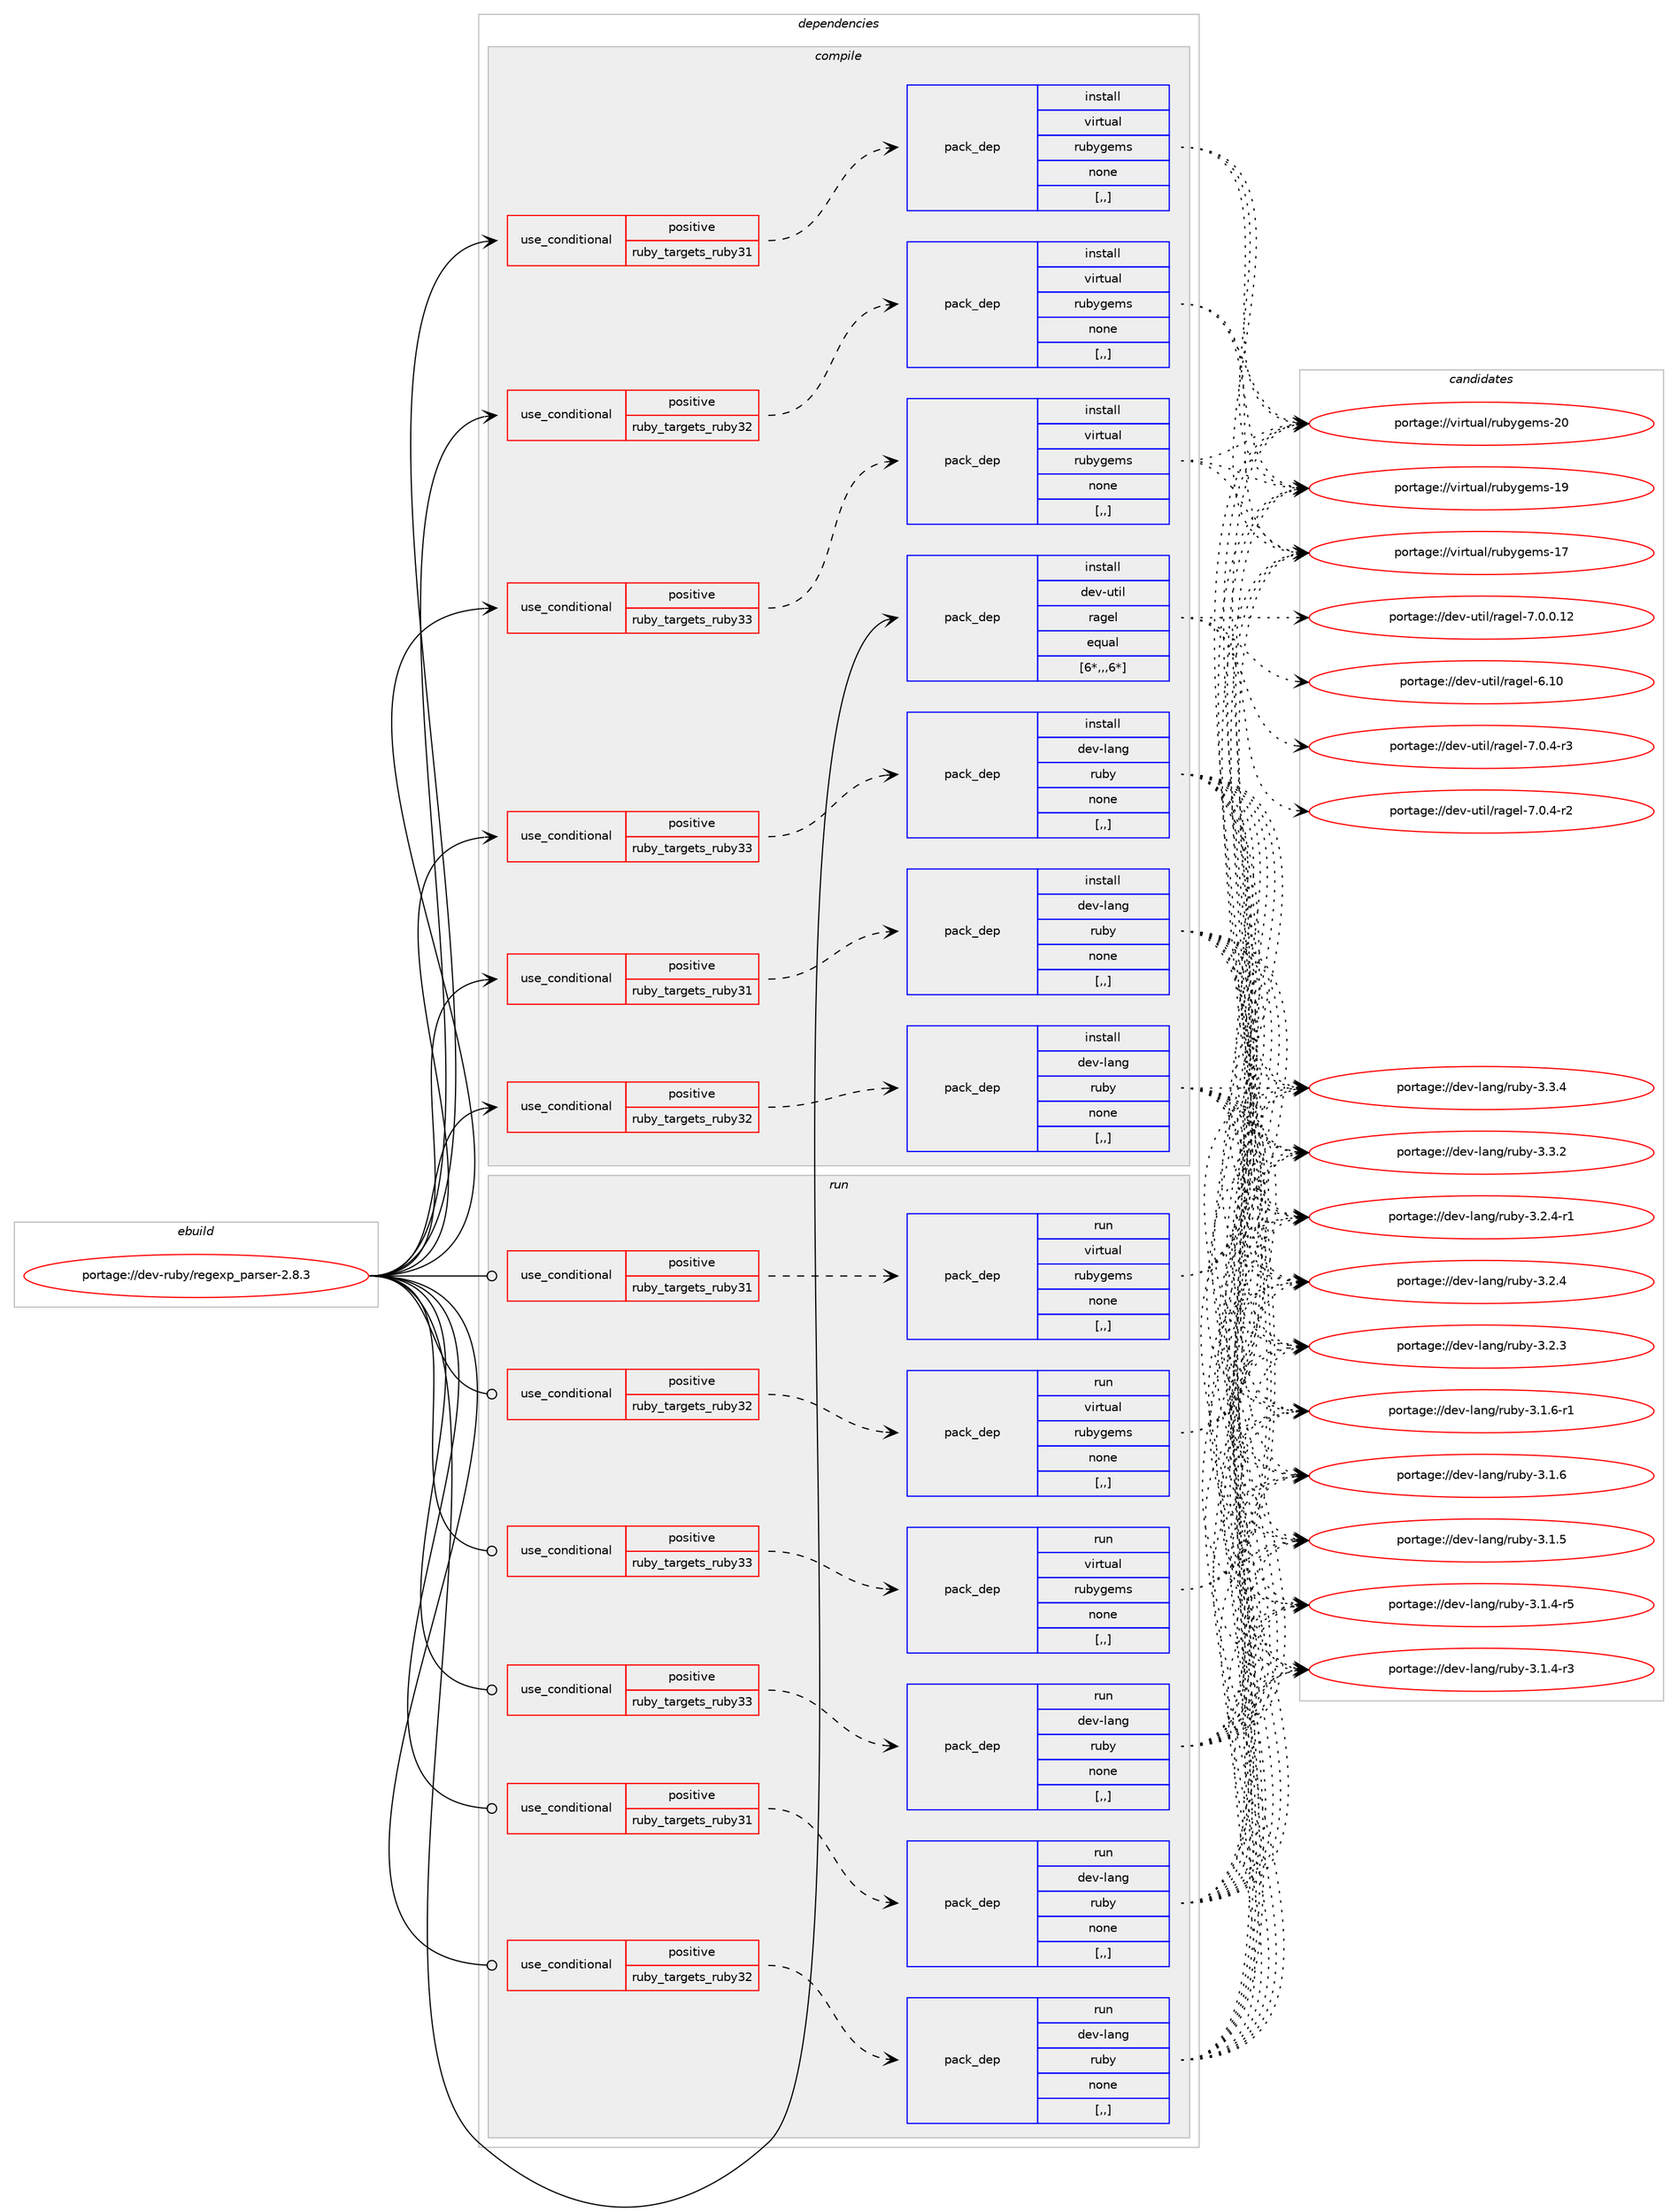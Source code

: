 digraph prolog {

# *************
# Graph options
# *************

newrank=true;
concentrate=true;
compound=true;
graph [rankdir=LR,fontname=Helvetica,fontsize=10,ranksep=1.5];#, ranksep=2.5, nodesep=0.2];
edge  [arrowhead=vee];
node  [fontname=Helvetica,fontsize=10];

# **********
# The ebuild
# **********

subgraph cluster_leftcol {
color=gray;
label=<<i>ebuild</i>>;
id [label="portage://dev-ruby/regexp_parser-2.8.3", color=red, width=4, href="../dev-ruby/regexp_parser-2.8.3.svg"];
}

# ****************
# The dependencies
# ****************

subgraph cluster_midcol {
color=gray;
label=<<i>dependencies</i>>;
subgraph cluster_compile {
fillcolor="#eeeeee";
style=filled;
label=<<i>compile</i>>;
subgraph cond54072 {
dependency197561 [label=<<TABLE BORDER="0" CELLBORDER="1" CELLSPACING="0" CELLPADDING="4"><TR><TD ROWSPAN="3" CELLPADDING="10">use_conditional</TD></TR><TR><TD>positive</TD></TR><TR><TD>ruby_targets_ruby31</TD></TR></TABLE>>, shape=none, color=red];
subgraph pack142129 {
dependency197562 [label=<<TABLE BORDER="0" CELLBORDER="1" CELLSPACING="0" CELLPADDING="4" WIDTH="220"><TR><TD ROWSPAN="6" CELLPADDING="30">pack_dep</TD></TR><TR><TD WIDTH="110">install</TD></TR><TR><TD>dev-lang</TD></TR><TR><TD>ruby</TD></TR><TR><TD>none</TD></TR><TR><TD>[,,]</TD></TR></TABLE>>, shape=none, color=blue];
}
dependency197561:e -> dependency197562:w [weight=20,style="dashed",arrowhead="vee"];
}
id:e -> dependency197561:w [weight=20,style="solid",arrowhead="vee"];
subgraph cond54073 {
dependency197563 [label=<<TABLE BORDER="0" CELLBORDER="1" CELLSPACING="0" CELLPADDING="4"><TR><TD ROWSPAN="3" CELLPADDING="10">use_conditional</TD></TR><TR><TD>positive</TD></TR><TR><TD>ruby_targets_ruby31</TD></TR></TABLE>>, shape=none, color=red];
subgraph pack142130 {
dependency197564 [label=<<TABLE BORDER="0" CELLBORDER="1" CELLSPACING="0" CELLPADDING="4" WIDTH="220"><TR><TD ROWSPAN="6" CELLPADDING="30">pack_dep</TD></TR><TR><TD WIDTH="110">install</TD></TR><TR><TD>virtual</TD></TR><TR><TD>rubygems</TD></TR><TR><TD>none</TD></TR><TR><TD>[,,]</TD></TR></TABLE>>, shape=none, color=blue];
}
dependency197563:e -> dependency197564:w [weight=20,style="dashed",arrowhead="vee"];
}
id:e -> dependency197563:w [weight=20,style="solid",arrowhead="vee"];
subgraph cond54074 {
dependency197565 [label=<<TABLE BORDER="0" CELLBORDER="1" CELLSPACING="0" CELLPADDING="4"><TR><TD ROWSPAN="3" CELLPADDING="10">use_conditional</TD></TR><TR><TD>positive</TD></TR><TR><TD>ruby_targets_ruby32</TD></TR></TABLE>>, shape=none, color=red];
subgraph pack142131 {
dependency197566 [label=<<TABLE BORDER="0" CELLBORDER="1" CELLSPACING="0" CELLPADDING="4" WIDTH="220"><TR><TD ROWSPAN="6" CELLPADDING="30">pack_dep</TD></TR><TR><TD WIDTH="110">install</TD></TR><TR><TD>dev-lang</TD></TR><TR><TD>ruby</TD></TR><TR><TD>none</TD></TR><TR><TD>[,,]</TD></TR></TABLE>>, shape=none, color=blue];
}
dependency197565:e -> dependency197566:w [weight=20,style="dashed",arrowhead="vee"];
}
id:e -> dependency197565:w [weight=20,style="solid",arrowhead="vee"];
subgraph cond54075 {
dependency197567 [label=<<TABLE BORDER="0" CELLBORDER="1" CELLSPACING="0" CELLPADDING="4"><TR><TD ROWSPAN="3" CELLPADDING="10">use_conditional</TD></TR><TR><TD>positive</TD></TR><TR><TD>ruby_targets_ruby32</TD></TR></TABLE>>, shape=none, color=red];
subgraph pack142132 {
dependency197568 [label=<<TABLE BORDER="0" CELLBORDER="1" CELLSPACING="0" CELLPADDING="4" WIDTH="220"><TR><TD ROWSPAN="6" CELLPADDING="30">pack_dep</TD></TR><TR><TD WIDTH="110">install</TD></TR><TR><TD>virtual</TD></TR><TR><TD>rubygems</TD></TR><TR><TD>none</TD></TR><TR><TD>[,,]</TD></TR></TABLE>>, shape=none, color=blue];
}
dependency197567:e -> dependency197568:w [weight=20,style="dashed",arrowhead="vee"];
}
id:e -> dependency197567:w [weight=20,style="solid",arrowhead="vee"];
subgraph cond54076 {
dependency197569 [label=<<TABLE BORDER="0" CELLBORDER="1" CELLSPACING="0" CELLPADDING="4"><TR><TD ROWSPAN="3" CELLPADDING="10">use_conditional</TD></TR><TR><TD>positive</TD></TR><TR><TD>ruby_targets_ruby33</TD></TR></TABLE>>, shape=none, color=red];
subgraph pack142133 {
dependency197570 [label=<<TABLE BORDER="0" CELLBORDER="1" CELLSPACING="0" CELLPADDING="4" WIDTH="220"><TR><TD ROWSPAN="6" CELLPADDING="30">pack_dep</TD></TR><TR><TD WIDTH="110">install</TD></TR><TR><TD>dev-lang</TD></TR><TR><TD>ruby</TD></TR><TR><TD>none</TD></TR><TR><TD>[,,]</TD></TR></TABLE>>, shape=none, color=blue];
}
dependency197569:e -> dependency197570:w [weight=20,style="dashed",arrowhead="vee"];
}
id:e -> dependency197569:w [weight=20,style="solid",arrowhead="vee"];
subgraph cond54077 {
dependency197571 [label=<<TABLE BORDER="0" CELLBORDER="1" CELLSPACING="0" CELLPADDING="4"><TR><TD ROWSPAN="3" CELLPADDING="10">use_conditional</TD></TR><TR><TD>positive</TD></TR><TR><TD>ruby_targets_ruby33</TD></TR></TABLE>>, shape=none, color=red];
subgraph pack142134 {
dependency197572 [label=<<TABLE BORDER="0" CELLBORDER="1" CELLSPACING="0" CELLPADDING="4" WIDTH="220"><TR><TD ROWSPAN="6" CELLPADDING="30">pack_dep</TD></TR><TR><TD WIDTH="110">install</TD></TR><TR><TD>virtual</TD></TR><TR><TD>rubygems</TD></TR><TR><TD>none</TD></TR><TR><TD>[,,]</TD></TR></TABLE>>, shape=none, color=blue];
}
dependency197571:e -> dependency197572:w [weight=20,style="dashed",arrowhead="vee"];
}
id:e -> dependency197571:w [weight=20,style="solid",arrowhead="vee"];
subgraph pack142135 {
dependency197573 [label=<<TABLE BORDER="0" CELLBORDER="1" CELLSPACING="0" CELLPADDING="4" WIDTH="220"><TR><TD ROWSPAN="6" CELLPADDING="30">pack_dep</TD></TR><TR><TD WIDTH="110">install</TD></TR><TR><TD>dev-util</TD></TR><TR><TD>ragel</TD></TR><TR><TD>equal</TD></TR><TR><TD>[6*,,,6*]</TD></TR></TABLE>>, shape=none, color=blue];
}
id:e -> dependency197573:w [weight=20,style="solid",arrowhead="vee"];
}
subgraph cluster_compileandrun {
fillcolor="#eeeeee";
style=filled;
label=<<i>compile and run</i>>;
}
subgraph cluster_run {
fillcolor="#eeeeee";
style=filled;
label=<<i>run</i>>;
subgraph cond54078 {
dependency197574 [label=<<TABLE BORDER="0" CELLBORDER="1" CELLSPACING="0" CELLPADDING="4"><TR><TD ROWSPAN="3" CELLPADDING="10">use_conditional</TD></TR><TR><TD>positive</TD></TR><TR><TD>ruby_targets_ruby31</TD></TR></TABLE>>, shape=none, color=red];
subgraph pack142136 {
dependency197575 [label=<<TABLE BORDER="0" CELLBORDER="1" CELLSPACING="0" CELLPADDING="4" WIDTH="220"><TR><TD ROWSPAN="6" CELLPADDING="30">pack_dep</TD></TR><TR><TD WIDTH="110">run</TD></TR><TR><TD>dev-lang</TD></TR><TR><TD>ruby</TD></TR><TR><TD>none</TD></TR><TR><TD>[,,]</TD></TR></TABLE>>, shape=none, color=blue];
}
dependency197574:e -> dependency197575:w [weight=20,style="dashed",arrowhead="vee"];
}
id:e -> dependency197574:w [weight=20,style="solid",arrowhead="odot"];
subgraph cond54079 {
dependency197576 [label=<<TABLE BORDER="0" CELLBORDER="1" CELLSPACING="0" CELLPADDING="4"><TR><TD ROWSPAN="3" CELLPADDING="10">use_conditional</TD></TR><TR><TD>positive</TD></TR><TR><TD>ruby_targets_ruby31</TD></TR></TABLE>>, shape=none, color=red];
subgraph pack142137 {
dependency197577 [label=<<TABLE BORDER="0" CELLBORDER="1" CELLSPACING="0" CELLPADDING="4" WIDTH="220"><TR><TD ROWSPAN="6" CELLPADDING="30">pack_dep</TD></TR><TR><TD WIDTH="110">run</TD></TR><TR><TD>virtual</TD></TR><TR><TD>rubygems</TD></TR><TR><TD>none</TD></TR><TR><TD>[,,]</TD></TR></TABLE>>, shape=none, color=blue];
}
dependency197576:e -> dependency197577:w [weight=20,style="dashed",arrowhead="vee"];
}
id:e -> dependency197576:w [weight=20,style="solid",arrowhead="odot"];
subgraph cond54080 {
dependency197578 [label=<<TABLE BORDER="0" CELLBORDER="1" CELLSPACING="0" CELLPADDING="4"><TR><TD ROWSPAN="3" CELLPADDING="10">use_conditional</TD></TR><TR><TD>positive</TD></TR><TR><TD>ruby_targets_ruby32</TD></TR></TABLE>>, shape=none, color=red];
subgraph pack142138 {
dependency197579 [label=<<TABLE BORDER="0" CELLBORDER="1" CELLSPACING="0" CELLPADDING="4" WIDTH="220"><TR><TD ROWSPAN="6" CELLPADDING="30">pack_dep</TD></TR><TR><TD WIDTH="110">run</TD></TR><TR><TD>dev-lang</TD></TR><TR><TD>ruby</TD></TR><TR><TD>none</TD></TR><TR><TD>[,,]</TD></TR></TABLE>>, shape=none, color=blue];
}
dependency197578:e -> dependency197579:w [weight=20,style="dashed",arrowhead="vee"];
}
id:e -> dependency197578:w [weight=20,style="solid",arrowhead="odot"];
subgraph cond54081 {
dependency197580 [label=<<TABLE BORDER="0" CELLBORDER="1" CELLSPACING="0" CELLPADDING="4"><TR><TD ROWSPAN="3" CELLPADDING="10">use_conditional</TD></TR><TR><TD>positive</TD></TR><TR><TD>ruby_targets_ruby32</TD></TR></TABLE>>, shape=none, color=red];
subgraph pack142139 {
dependency197581 [label=<<TABLE BORDER="0" CELLBORDER="1" CELLSPACING="0" CELLPADDING="4" WIDTH="220"><TR><TD ROWSPAN="6" CELLPADDING="30">pack_dep</TD></TR><TR><TD WIDTH="110">run</TD></TR><TR><TD>virtual</TD></TR><TR><TD>rubygems</TD></TR><TR><TD>none</TD></TR><TR><TD>[,,]</TD></TR></TABLE>>, shape=none, color=blue];
}
dependency197580:e -> dependency197581:w [weight=20,style="dashed",arrowhead="vee"];
}
id:e -> dependency197580:w [weight=20,style="solid",arrowhead="odot"];
subgraph cond54082 {
dependency197582 [label=<<TABLE BORDER="0" CELLBORDER="1" CELLSPACING="0" CELLPADDING="4"><TR><TD ROWSPAN="3" CELLPADDING="10">use_conditional</TD></TR><TR><TD>positive</TD></TR><TR><TD>ruby_targets_ruby33</TD></TR></TABLE>>, shape=none, color=red];
subgraph pack142140 {
dependency197583 [label=<<TABLE BORDER="0" CELLBORDER="1" CELLSPACING="0" CELLPADDING="4" WIDTH="220"><TR><TD ROWSPAN="6" CELLPADDING="30">pack_dep</TD></TR><TR><TD WIDTH="110">run</TD></TR><TR><TD>dev-lang</TD></TR><TR><TD>ruby</TD></TR><TR><TD>none</TD></TR><TR><TD>[,,]</TD></TR></TABLE>>, shape=none, color=blue];
}
dependency197582:e -> dependency197583:w [weight=20,style="dashed",arrowhead="vee"];
}
id:e -> dependency197582:w [weight=20,style="solid",arrowhead="odot"];
subgraph cond54083 {
dependency197584 [label=<<TABLE BORDER="0" CELLBORDER="1" CELLSPACING="0" CELLPADDING="4"><TR><TD ROWSPAN="3" CELLPADDING="10">use_conditional</TD></TR><TR><TD>positive</TD></TR><TR><TD>ruby_targets_ruby33</TD></TR></TABLE>>, shape=none, color=red];
subgraph pack142141 {
dependency197585 [label=<<TABLE BORDER="0" CELLBORDER="1" CELLSPACING="0" CELLPADDING="4" WIDTH="220"><TR><TD ROWSPAN="6" CELLPADDING="30">pack_dep</TD></TR><TR><TD WIDTH="110">run</TD></TR><TR><TD>virtual</TD></TR><TR><TD>rubygems</TD></TR><TR><TD>none</TD></TR><TR><TD>[,,]</TD></TR></TABLE>>, shape=none, color=blue];
}
dependency197584:e -> dependency197585:w [weight=20,style="dashed",arrowhead="vee"];
}
id:e -> dependency197584:w [weight=20,style="solid",arrowhead="odot"];
}
}

# **************
# The candidates
# **************

subgraph cluster_choices {
rank=same;
color=gray;
label=<<i>candidates</i>>;

subgraph choice142129 {
color=black;
nodesep=1;
choice10010111845108971101034711411798121455146514652 [label="portage://dev-lang/ruby-3.3.4", color=red, width=4,href="../dev-lang/ruby-3.3.4.svg"];
choice10010111845108971101034711411798121455146514650 [label="portage://dev-lang/ruby-3.3.2", color=red, width=4,href="../dev-lang/ruby-3.3.2.svg"];
choice100101118451089711010347114117981214551465046524511449 [label="portage://dev-lang/ruby-3.2.4-r1", color=red, width=4,href="../dev-lang/ruby-3.2.4-r1.svg"];
choice10010111845108971101034711411798121455146504652 [label="portage://dev-lang/ruby-3.2.4", color=red, width=4,href="../dev-lang/ruby-3.2.4.svg"];
choice10010111845108971101034711411798121455146504651 [label="portage://dev-lang/ruby-3.2.3", color=red, width=4,href="../dev-lang/ruby-3.2.3.svg"];
choice100101118451089711010347114117981214551464946544511449 [label="portage://dev-lang/ruby-3.1.6-r1", color=red, width=4,href="../dev-lang/ruby-3.1.6-r1.svg"];
choice10010111845108971101034711411798121455146494654 [label="portage://dev-lang/ruby-3.1.6", color=red, width=4,href="../dev-lang/ruby-3.1.6.svg"];
choice10010111845108971101034711411798121455146494653 [label="portage://dev-lang/ruby-3.1.5", color=red, width=4,href="../dev-lang/ruby-3.1.5.svg"];
choice100101118451089711010347114117981214551464946524511453 [label="portage://dev-lang/ruby-3.1.4-r5", color=red, width=4,href="../dev-lang/ruby-3.1.4-r5.svg"];
choice100101118451089711010347114117981214551464946524511451 [label="portage://dev-lang/ruby-3.1.4-r3", color=red, width=4,href="../dev-lang/ruby-3.1.4-r3.svg"];
dependency197562:e -> choice10010111845108971101034711411798121455146514652:w [style=dotted,weight="100"];
dependency197562:e -> choice10010111845108971101034711411798121455146514650:w [style=dotted,weight="100"];
dependency197562:e -> choice100101118451089711010347114117981214551465046524511449:w [style=dotted,weight="100"];
dependency197562:e -> choice10010111845108971101034711411798121455146504652:w [style=dotted,weight="100"];
dependency197562:e -> choice10010111845108971101034711411798121455146504651:w [style=dotted,weight="100"];
dependency197562:e -> choice100101118451089711010347114117981214551464946544511449:w [style=dotted,weight="100"];
dependency197562:e -> choice10010111845108971101034711411798121455146494654:w [style=dotted,weight="100"];
dependency197562:e -> choice10010111845108971101034711411798121455146494653:w [style=dotted,weight="100"];
dependency197562:e -> choice100101118451089711010347114117981214551464946524511453:w [style=dotted,weight="100"];
dependency197562:e -> choice100101118451089711010347114117981214551464946524511451:w [style=dotted,weight="100"];
}
subgraph choice142130 {
color=black;
nodesep=1;
choice118105114116117971084711411798121103101109115455048 [label="portage://virtual/rubygems-20", color=red, width=4,href="../virtual/rubygems-20.svg"];
choice118105114116117971084711411798121103101109115454957 [label="portage://virtual/rubygems-19", color=red, width=4,href="../virtual/rubygems-19.svg"];
choice118105114116117971084711411798121103101109115454955 [label="portage://virtual/rubygems-17", color=red, width=4,href="../virtual/rubygems-17.svg"];
dependency197564:e -> choice118105114116117971084711411798121103101109115455048:w [style=dotted,weight="100"];
dependency197564:e -> choice118105114116117971084711411798121103101109115454957:w [style=dotted,weight="100"];
dependency197564:e -> choice118105114116117971084711411798121103101109115454955:w [style=dotted,weight="100"];
}
subgraph choice142131 {
color=black;
nodesep=1;
choice10010111845108971101034711411798121455146514652 [label="portage://dev-lang/ruby-3.3.4", color=red, width=4,href="../dev-lang/ruby-3.3.4.svg"];
choice10010111845108971101034711411798121455146514650 [label="portage://dev-lang/ruby-3.3.2", color=red, width=4,href="../dev-lang/ruby-3.3.2.svg"];
choice100101118451089711010347114117981214551465046524511449 [label="portage://dev-lang/ruby-3.2.4-r1", color=red, width=4,href="../dev-lang/ruby-3.2.4-r1.svg"];
choice10010111845108971101034711411798121455146504652 [label="portage://dev-lang/ruby-3.2.4", color=red, width=4,href="../dev-lang/ruby-3.2.4.svg"];
choice10010111845108971101034711411798121455146504651 [label="portage://dev-lang/ruby-3.2.3", color=red, width=4,href="../dev-lang/ruby-3.2.3.svg"];
choice100101118451089711010347114117981214551464946544511449 [label="portage://dev-lang/ruby-3.1.6-r1", color=red, width=4,href="../dev-lang/ruby-3.1.6-r1.svg"];
choice10010111845108971101034711411798121455146494654 [label="portage://dev-lang/ruby-3.1.6", color=red, width=4,href="../dev-lang/ruby-3.1.6.svg"];
choice10010111845108971101034711411798121455146494653 [label="portage://dev-lang/ruby-3.1.5", color=red, width=4,href="../dev-lang/ruby-3.1.5.svg"];
choice100101118451089711010347114117981214551464946524511453 [label="portage://dev-lang/ruby-3.1.4-r5", color=red, width=4,href="../dev-lang/ruby-3.1.4-r5.svg"];
choice100101118451089711010347114117981214551464946524511451 [label="portage://dev-lang/ruby-3.1.4-r3", color=red, width=4,href="../dev-lang/ruby-3.1.4-r3.svg"];
dependency197566:e -> choice10010111845108971101034711411798121455146514652:w [style=dotted,weight="100"];
dependency197566:e -> choice10010111845108971101034711411798121455146514650:w [style=dotted,weight="100"];
dependency197566:e -> choice100101118451089711010347114117981214551465046524511449:w [style=dotted,weight="100"];
dependency197566:e -> choice10010111845108971101034711411798121455146504652:w [style=dotted,weight="100"];
dependency197566:e -> choice10010111845108971101034711411798121455146504651:w [style=dotted,weight="100"];
dependency197566:e -> choice100101118451089711010347114117981214551464946544511449:w [style=dotted,weight="100"];
dependency197566:e -> choice10010111845108971101034711411798121455146494654:w [style=dotted,weight="100"];
dependency197566:e -> choice10010111845108971101034711411798121455146494653:w [style=dotted,weight="100"];
dependency197566:e -> choice100101118451089711010347114117981214551464946524511453:w [style=dotted,weight="100"];
dependency197566:e -> choice100101118451089711010347114117981214551464946524511451:w [style=dotted,weight="100"];
}
subgraph choice142132 {
color=black;
nodesep=1;
choice118105114116117971084711411798121103101109115455048 [label="portage://virtual/rubygems-20", color=red, width=4,href="../virtual/rubygems-20.svg"];
choice118105114116117971084711411798121103101109115454957 [label="portage://virtual/rubygems-19", color=red, width=4,href="../virtual/rubygems-19.svg"];
choice118105114116117971084711411798121103101109115454955 [label="portage://virtual/rubygems-17", color=red, width=4,href="../virtual/rubygems-17.svg"];
dependency197568:e -> choice118105114116117971084711411798121103101109115455048:w [style=dotted,weight="100"];
dependency197568:e -> choice118105114116117971084711411798121103101109115454957:w [style=dotted,weight="100"];
dependency197568:e -> choice118105114116117971084711411798121103101109115454955:w [style=dotted,weight="100"];
}
subgraph choice142133 {
color=black;
nodesep=1;
choice10010111845108971101034711411798121455146514652 [label="portage://dev-lang/ruby-3.3.4", color=red, width=4,href="../dev-lang/ruby-3.3.4.svg"];
choice10010111845108971101034711411798121455146514650 [label="portage://dev-lang/ruby-3.3.2", color=red, width=4,href="../dev-lang/ruby-3.3.2.svg"];
choice100101118451089711010347114117981214551465046524511449 [label="portage://dev-lang/ruby-3.2.4-r1", color=red, width=4,href="../dev-lang/ruby-3.2.4-r1.svg"];
choice10010111845108971101034711411798121455146504652 [label="portage://dev-lang/ruby-3.2.4", color=red, width=4,href="../dev-lang/ruby-3.2.4.svg"];
choice10010111845108971101034711411798121455146504651 [label="portage://dev-lang/ruby-3.2.3", color=red, width=4,href="../dev-lang/ruby-3.2.3.svg"];
choice100101118451089711010347114117981214551464946544511449 [label="portage://dev-lang/ruby-3.1.6-r1", color=red, width=4,href="../dev-lang/ruby-3.1.6-r1.svg"];
choice10010111845108971101034711411798121455146494654 [label="portage://dev-lang/ruby-3.1.6", color=red, width=4,href="../dev-lang/ruby-3.1.6.svg"];
choice10010111845108971101034711411798121455146494653 [label="portage://dev-lang/ruby-3.1.5", color=red, width=4,href="../dev-lang/ruby-3.1.5.svg"];
choice100101118451089711010347114117981214551464946524511453 [label="portage://dev-lang/ruby-3.1.4-r5", color=red, width=4,href="../dev-lang/ruby-3.1.4-r5.svg"];
choice100101118451089711010347114117981214551464946524511451 [label="portage://dev-lang/ruby-3.1.4-r3", color=red, width=4,href="../dev-lang/ruby-3.1.4-r3.svg"];
dependency197570:e -> choice10010111845108971101034711411798121455146514652:w [style=dotted,weight="100"];
dependency197570:e -> choice10010111845108971101034711411798121455146514650:w [style=dotted,weight="100"];
dependency197570:e -> choice100101118451089711010347114117981214551465046524511449:w [style=dotted,weight="100"];
dependency197570:e -> choice10010111845108971101034711411798121455146504652:w [style=dotted,weight="100"];
dependency197570:e -> choice10010111845108971101034711411798121455146504651:w [style=dotted,weight="100"];
dependency197570:e -> choice100101118451089711010347114117981214551464946544511449:w [style=dotted,weight="100"];
dependency197570:e -> choice10010111845108971101034711411798121455146494654:w [style=dotted,weight="100"];
dependency197570:e -> choice10010111845108971101034711411798121455146494653:w [style=dotted,weight="100"];
dependency197570:e -> choice100101118451089711010347114117981214551464946524511453:w [style=dotted,weight="100"];
dependency197570:e -> choice100101118451089711010347114117981214551464946524511451:w [style=dotted,weight="100"];
}
subgraph choice142134 {
color=black;
nodesep=1;
choice118105114116117971084711411798121103101109115455048 [label="portage://virtual/rubygems-20", color=red, width=4,href="../virtual/rubygems-20.svg"];
choice118105114116117971084711411798121103101109115454957 [label="portage://virtual/rubygems-19", color=red, width=4,href="../virtual/rubygems-19.svg"];
choice118105114116117971084711411798121103101109115454955 [label="portage://virtual/rubygems-17", color=red, width=4,href="../virtual/rubygems-17.svg"];
dependency197572:e -> choice118105114116117971084711411798121103101109115455048:w [style=dotted,weight="100"];
dependency197572:e -> choice118105114116117971084711411798121103101109115454957:w [style=dotted,weight="100"];
dependency197572:e -> choice118105114116117971084711411798121103101109115454955:w [style=dotted,weight="100"];
}
subgraph choice142135 {
color=black;
nodesep=1;
choice1001011184511711610510847114971031011084555464846524511451 [label="portage://dev-util/ragel-7.0.4-r3", color=red, width=4,href="../dev-util/ragel-7.0.4-r3.svg"];
choice1001011184511711610510847114971031011084555464846524511450 [label="portage://dev-util/ragel-7.0.4-r2", color=red, width=4,href="../dev-util/ragel-7.0.4-r2.svg"];
choice100101118451171161051084711497103101108455546484648464950 [label="portage://dev-util/ragel-7.0.0.12", color=red, width=4,href="../dev-util/ragel-7.0.0.12.svg"];
choice1001011184511711610510847114971031011084554464948 [label="portage://dev-util/ragel-6.10", color=red, width=4,href="../dev-util/ragel-6.10.svg"];
dependency197573:e -> choice1001011184511711610510847114971031011084555464846524511451:w [style=dotted,weight="100"];
dependency197573:e -> choice1001011184511711610510847114971031011084555464846524511450:w [style=dotted,weight="100"];
dependency197573:e -> choice100101118451171161051084711497103101108455546484648464950:w [style=dotted,weight="100"];
dependency197573:e -> choice1001011184511711610510847114971031011084554464948:w [style=dotted,weight="100"];
}
subgraph choice142136 {
color=black;
nodesep=1;
choice10010111845108971101034711411798121455146514652 [label="portage://dev-lang/ruby-3.3.4", color=red, width=4,href="../dev-lang/ruby-3.3.4.svg"];
choice10010111845108971101034711411798121455146514650 [label="portage://dev-lang/ruby-3.3.2", color=red, width=4,href="../dev-lang/ruby-3.3.2.svg"];
choice100101118451089711010347114117981214551465046524511449 [label="portage://dev-lang/ruby-3.2.4-r1", color=red, width=4,href="../dev-lang/ruby-3.2.4-r1.svg"];
choice10010111845108971101034711411798121455146504652 [label="portage://dev-lang/ruby-3.2.4", color=red, width=4,href="../dev-lang/ruby-3.2.4.svg"];
choice10010111845108971101034711411798121455146504651 [label="portage://dev-lang/ruby-3.2.3", color=red, width=4,href="../dev-lang/ruby-3.2.3.svg"];
choice100101118451089711010347114117981214551464946544511449 [label="portage://dev-lang/ruby-3.1.6-r1", color=red, width=4,href="../dev-lang/ruby-3.1.6-r1.svg"];
choice10010111845108971101034711411798121455146494654 [label="portage://dev-lang/ruby-3.1.6", color=red, width=4,href="../dev-lang/ruby-3.1.6.svg"];
choice10010111845108971101034711411798121455146494653 [label="portage://dev-lang/ruby-3.1.5", color=red, width=4,href="../dev-lang/ruby-3.1.5.svg"];
choice100101118451089711010347114117981214551464946524511453 [label="portage://dev-lang/ruby-3.1.4-r5", color=red, width=4,href="../dev-lang/ruby-3.1.4-r5.svg"];
choice100101118451089711010347114117981214551464946524511451 [label="portage://dev-lang/ruby-3.1.4-r3", color=red, width=4,href="../dev-lang/ruby-3.1.4-r3.svg"];
dependency197575:e -> choice10010111845108971101034711411798121455146514652:w [style=dotted,weight="100"];
dependency197575:e -> choice10010111845108971101034711411798121455146514650:w [style=dotted,weight="100"];
dependency197575:e -> choice100101118451089711010347114117981214551465046524511449:w [style=dotted,weight="100"];
dependency197575:e -> choice10010111845108971101034711411798121455146504652:w [style=dotted,weight="100"];
dependency197575:e -> choice10010111845108971101034711411798121455146504651:w [style=dotted,weight="100"];
dependency197575:e -> choice100101118451089711010347114117981214551464946544511449:w [style=dotted,weight="100"];
dependency197575:e -> choice10010111845108971101034711411798121455146494654:w [style=dotted,weight="100"];
dependency197575:e -> choice10010111845108971101034711411798121455146494653:w [style=dotted,weight="100"];
dependency197575:e -> choice100101118451089711010347114117981214551464946524511453:w [style=dotted,weight="100"];
dependency197575:e -> choice100101118451089711010347114117981214551464946524511451:w [style=dotted,weight="100"];
}
subgraph choice142137 {
color=black;
nodesep=1;
choice118105114116117971084711411798121103101109115455048 [label="portage://virtual/rubygems-20", color=red, width=4,href="../virtual/rubygems-20.svg"];
choice118105114116117971084711411798121103101109115454957 [label="portage://virtual/rubygems-19", color=red, width=4,href="../virtual/rubygems-19.svg"];
choice118105114116117971084711411798121103101109115454955 [label="portage://virtual/rubygems-17", color=red, width=4,href="../virtual/rubygems-17.svg"];
dependency197577:e -> choice118105114116117971084711411798121103101109115455048:w [style=dotted,weight="100"];
dependency197577:e -> choice118105114116117971084711411798121103101109115454957:w [style=dotted,weight="100"];
dependency197577:e -> choice118105114116117971084711411798121103101109115454955:w [style=dotted,weight="100"];
}
subgraph choice142138 {
color=black;
nodesep=1;
choice10010111845108971101034711411798121455146514652 [label="portage://dev-lang/ruby-3.3.4", color=red, width=4,href="../dev-lang/ruby-3.3.4.svg"];
choice10010111845108971101034711411798121455146514650 [label="portage://dev-lang/ruby-3.3.2", color=red, width=4,href="../dev-lang/ruby-3.3.2.svg"];
choice100101118451089711010347114117981214551465046524511449 [label="portage://dev-lang/ruby-3.2.4-r1", color=red, width=4,href="../dev-lang/ruby-3.2.4-r1.svg"];
choice10010111845108971101034711411798121455146504652 [label="portage://dev-lang/ruby-3.2.4", color=red, width=4,href="../dev-lang/ruby-3.2.4.svg"];
choice10010111845108971101034711411798121455146504651 [label="portage://dev-lang/ruby-3.2.3", color=red, width=4,href="../dev-lang/ruby-3.2.3.svg"];
choice100101118451089711010347114117981214551464946544511449 [label="portage://dev-lang/ruby-3.1.6-r1", color=red, width=4,href="../dev-lang/ruby-3.1.6-r1.svg"];
choice10010111845108971101034711411798121455146494654 [label="portage://dev-lang/ruby-3.1.6", color=red, width=4,href="../dev-lang/ruby-3.1.6.svg"];
choice10010111845108971101034711411798121455146494653 [label="portage://dev-lang/ruby-3.1.5", color=red, width=4,href="../dev-lang/ruby-3.1.5.svg"];
choice100101118451089711010347114117981214551464946524511453 [label="portage://dev-lang/ruby-3.1.4-r5", color=red, width=4,href="../dev-lang/ruby-3.1.4-r5.svg"];
choice100101118451089711010347114117981214551464946524511451 [label="portage://dev-lang/ruby-3.1.4-r3", color=red, width=4,href="../dev-lang/ruby-3.1.4-r3.svg"];
dependency197579:e -> choice10010111845108971101034711411798121455146514652:w [style=dotted,weight="100"];
dependency197579:e -> choice10010111845108971101034711411798121455146514650:w [style=dotted,weight="100"];
dependency197579:e -> choice100101118451089711010347114117981214551465046524511449:w [style=dotted,weight="100"];
dependency197579:e -> choice10010111845108971101034711411798121455146504652:w [style=dotted,weight="100"];
dependency197579:e -> choice10010111845108971101034711411798121455146504651:w [style=dotted,weight="100"];
dependency197579:e -> choice100101118451089711010347114117981214551464946544511449:w [style=dotted,weight="100"];
dependency197579:e -> choice10010111845108971101034711411798121455146494654:w [style=dotted,weight="100"];
dependency197579:e -> choice10010111845108971101034711411798121455146494653:w [style=dotted,weight="100"];
dependency197579:e -> choice100101118451089711010347114117981214551464946524511453:w [style=dotted,weight="100"];
dependency197579:e -> choice100101118451089711010347114117981214551464946524511451:w [style=dotted,weight="100"];
}
subgraph choice142139 {
color=black;
nodesep=1;
choice118105114116117971084711411798121103101109115455048 [label="portage://virtual/rubygems-20", color=red, width=4,href="../virtual/rubygems-20.svg"];
choice118105114116117971084711411798121103101109115454957 [label="portage://virtual/rubygems-19", color=red, width=4,href="../virtual/rubygems-19.svg"];
choice118105114116117971084711411798121103101109115454955 [label="portage://virtual/rubygems-17", color=red, width=4,href="../virtual/rubygems-17.svg"];
dependency197581:e -> choice118105114116117971084711411798121103101109115455048:w [style=dotted,weight="100"];
dependency197581:e -> choice118105114116117971084711411798121103101109115454957:w [style=dotted,weight="100"];
dependency197581:e -> choice118105114116117971084711411798121103101109115454955:w [style=dotted,weight="100"];
}
subgraph choice142140 {
color=black;
nodesep=1;
choice10010111845108971101034711411798121455146514652 [label="portage://dev-lang/ruby-3.3.4", color=red, width=4,href="../dev-lang/ruby-3.3.4.svg"];
choice10010111845108971101034711411798121455146514650 [label="portage://dev-lang/ruby-3.3.2", color=red, width=4,href="../dev-lang/ruby-3.3.2.svg"];
choice100101118451089711010347114117981214551465046524511449 [label="portage://dev-lang/ruby-3.2.4-r1", color=red, width=4,href="../dev-lang/ruby-3.2.4-r1.svg"];
choice10010111845108971101034711411798121455146504652 [label="portage://dev-lang/ruby-3.2.4", color=red, width=4,href="../dev-lang/ruby-3.2.4.svg"];
choice10010111845108971101034711411798121455146504651 [label="portage://dev-lang/ruby-3.2.3", color=red, width=4,href="../dev-lang/ruby-3.2.3.svg"];
choice100101118451089711010347114117981214551464946544511449 [label="portage://dev-lang/ruby-3.1.6-r1", color=red, width=4,href="../dev-lang/ruby-3.1.6-r1.svg"];
choice10010111845108971101034711411798121455146494654 [label="portage://dev-lang/ruby-3.1.6", color=red, width=4,href="../dev-lang/ruby-3.1.6.svg"];
choice10010111845108971101034711411798121455146494653 [label="portage://dev-lang/ruby-3.1.5", color=red, width=4,href="../dev-lang/ruby-3.1.5.svg"];
choice100101118451089711010347114117981214551464946524511453 [label="portage://dev-lang/ruby-3.1.4-r5", color=red, width=4,href="../dev-lang/ruby-3.1.4-r5.svg"];
choice100101118451089711010347114117981214551464946524511451 [label="portage://dev-lang/ruby-3.1.4-r3", color=red, width=4,href="../dev-lang/ruby-3.1.4-r3.svg"];
dependency197583:e -> choice10010111845108971101034711411798121455146514652:w [style=dotted,weight="100"];
dependency197583:e -> choice10010111845108971101034711411798121455146514650:w [style=dotted,weight="100"];
dependency197583:e -> choice100101118451089711010347114117981214551465046524511449:w [style=dotted,weight="100"];
dependency197583:e -> choice10010111845108971101034711411798121455146504652:w [style=dotted,weight="100"];
dependency197583:e -> choice10010111845108971101034711411798121455146504651:w [style=dotted,weight="100"];
dependency197583:e -> choice100101118451089711010347114117981214551464946544511449:w [style=dotted,weight="100"];
dependency197583:e -> choice10010111845108971101034711411798121455146494654:w [style=dotted,weight="100"];
dependency197583:e -> choice10010111845108971101034711411798121455146494653:w [style=dotted,weight="100"];
dependency197583:e -> choice100101118451089711010347114117981214551464946524511453:w [style=dotted,weight="100"];
dependency197583:e -> choice100101118451089711010347114117981214551464946524511451:w [style=dotted,weight="100"];
}
subgraph choice142141 {
color=black;
nodesep=1;
choice118105114116117971084711411798121103101109115455048 [label="portage://virtual/rubygems-20", color=red, width=4,href="../virtual/rubygems-20.svg"];
choice118105114116117971084711411798121103101109115454957 [label="portage://virtual/rubygems-19", color=red, width=4,href="../virtual/rubygems-19.svg"];
choice118105114116117971084711411798121103101109115454955 [label="portage://virtual/rubygems-17", color=red, width=4,href="../virtual/rubygems-17.svg"];
dependency197585:e -> choice118105114116117971084711411798121103101109115455048:w [style=dotted,weight="100"];
dependency197585:e -> choice118105114116117971084711411798121103101109115454957:w [style=dotted,weight="100"];
dependency197585:e -> choice118105114116117971084711411798121103101109115454955:w [style=dotted,weight="100"];
}
}

}
